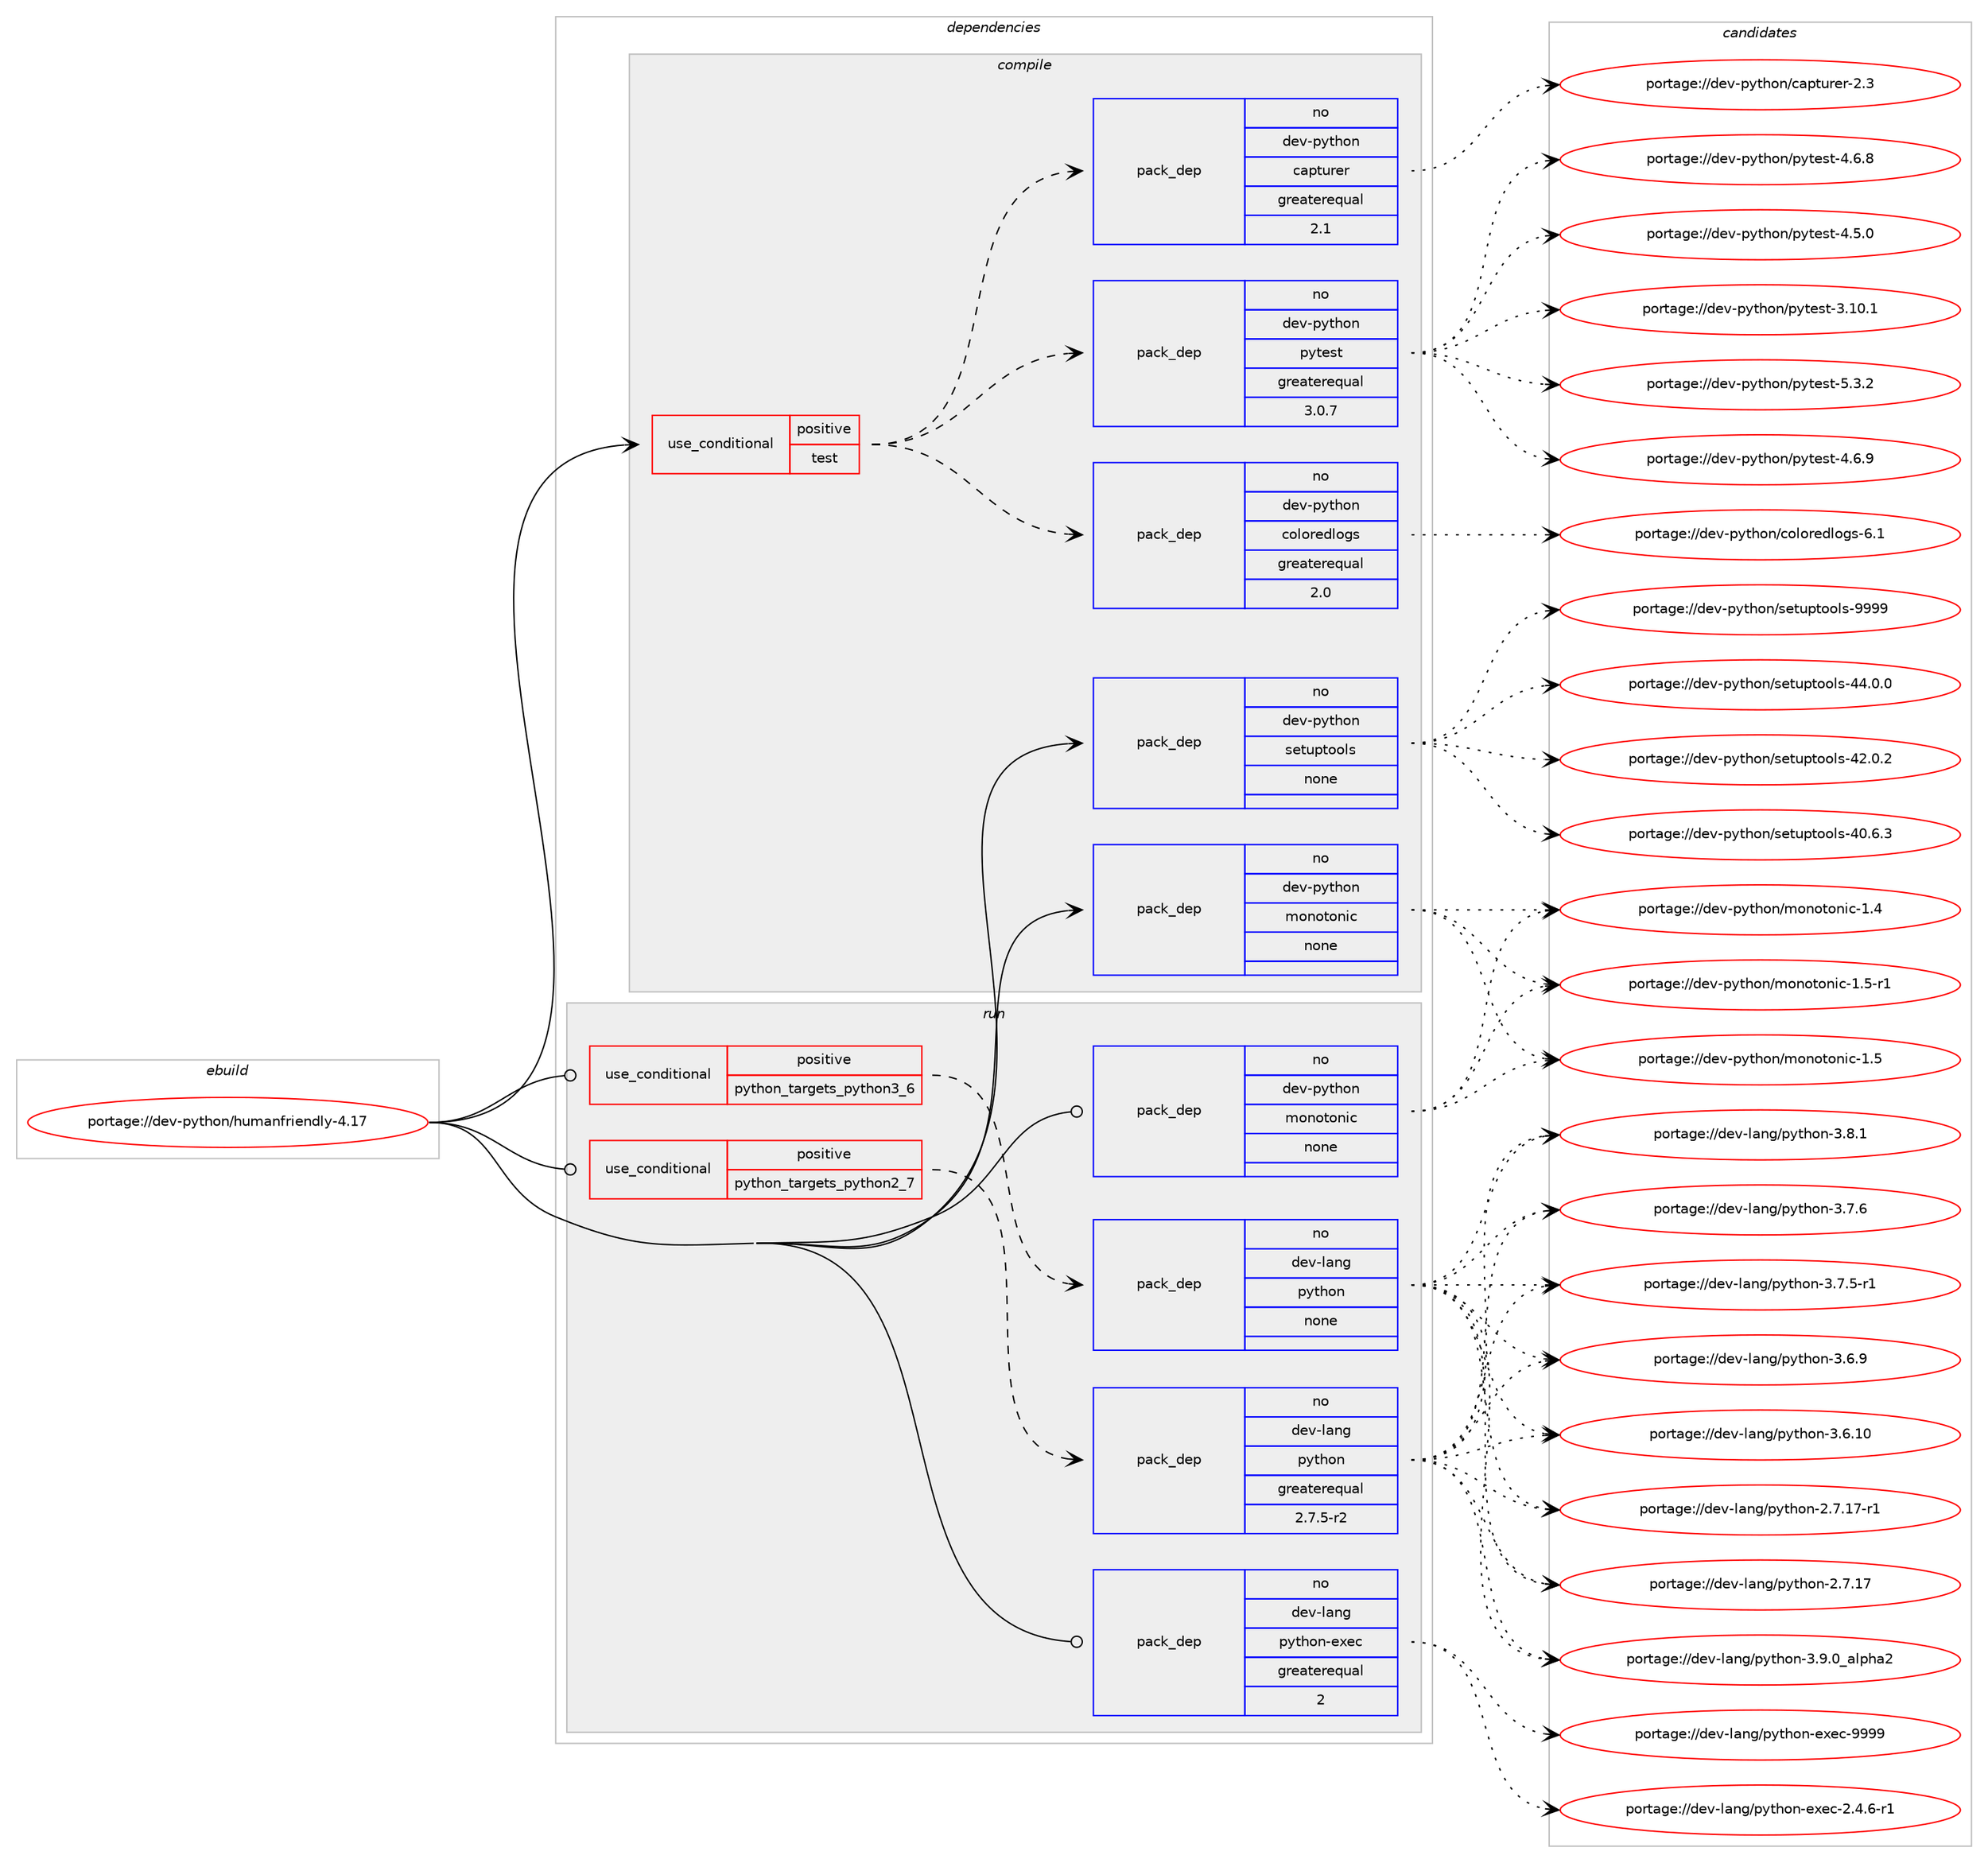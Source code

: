 digraph prolog {

# *************
# Graph options
# *************

newrank=true;
concentrate=true;
compound=true;
graph [rankdir=LR,fontname=Helvetica,fontsize=10,ranksep=1.5];#, ranksep=2.5, nodesep=0.2];
edge  [arrowhead=vee];
node  [fontname=Helvetica,fontsize=10];

# **********
# The ebuild
# **********

subgraph cluster_leftcol {
color=gray;
label=<<i>ebuild</i>>;
id [label="portage://dev-python/humanfriendly-4.17", color=red, width=4, href="../dev-python/humanfriendly-4.17.svg"];
}

# ****************
# The dependencies
# ****************

subgraph cluster_midcol {
color=gray;
label=<<i>dependencies</i>>;
subgraph cluster_compile {
fillcolor="#eeeeee";
style=filled;
label=<<i>compile</i>>;
subgraph cond114789 {
dependency456555 [label=<<TABLE BORDER="0" CELLBORDER="1" CELLSPACING="0" CELLPADDING="4"><TR><TD ROWSPAN="3" CELLPADDING="10">use_conditional</TD></TR><TR><TD>positive</TD></TR><TR><TD>test</TD></TR></TABLE>>, shape=none, color=red];
subgraph pack336783 {
dependency456556 [label=<<TABLE BORDER="0" CELLBORDER="1" CELLSPACING="0" CELLPADDING="4" WIDTH="220"><TR><TD ROWSPAN="6" CELLPADDING="30">pack_dep</TD></TR><TR><TD WIDTH="110">no</TD></TR><TR><TD>dev-python</TD></TR><TR><TD>capturer</TD></TR><TR><TD>greaterequal</TD></TR><TR><TD>2.1</TD></TR></TABLE>>, shape=none, color=blue];
}
dependency456555:e -> dependency456556:w [weight=20,style="dashed",arrowhead="vee"];
subgraph pack336784 {
dependency456557 [label=<<TABLE BORDER="0" CELLBORDER="1" CELLSPACING="0" CELLPADDING="4" WIDTH="220"><TR><TD ROWSPAN="6" CELLPADDING="30">pack_dep</TD></TR><TR><TD WIDTH="110">no</TD></TR><TR><TD>dev-python</TD></TR><TR><TD>coloredlogs</TD></TR><TR><TD>greaterequal</TD></TR><TR><TD>2.0</TD></TR></TABLE>>, shape=none, color=blue];
}
dependency456555:e -> dependency456557:w [weight=20,style="dashed",arrowhead="vee"];
subgraph pack336785 {
dependency456558 [label=<<TABLE BORDER="0" CELLBORDER="1" CELLSPACING="0" CELLPADDING="4" WIDTH="220"><TR><TD ROWSPAN="6" CELLPADDING="30">pack_dep</TD></TR><TR><TD WIDTH="110">no</TD></TR><TR><TD>dev-python</TD></TR><TR><TD>pytest</TD></TR><TR><TD>greaterequal</TD></TR><TR><TD>3.0.7</TD></TR></TABLE>>, shape=none, color=blue];
}
dependency456555:e -> dependency456558:w [weight=20,style="dashed",arrowhead="vee"];
}
id:e -> dependency456555:w [weight=20,style="solid",arrowhead="vee"];
subgraph pack336786 {
dependency456559 [label=<<TABLE BORDER="0" CELLBORDER="1" CELLSPACING="0" CELLPADDING="4" WIDTH="220"><TR><TD ROWSPAN="6" CELLPADDING="30">pack_dep</TD></TR><TR><TD WIDTH="110">no</TD></TR><TR><TD>dev-python</TD></TR><TR><TD>monotonic</TD></TR><TR><TD>none</TD></TR><TR><TD></TD></TR></TABLE>>, shape=none, color=blue];
}
id:e -> dependency456559:w [weight=20,style="solid",arrowhead="vee"];
subgraph pack336787 {
dependency456560 [label=<<TABLE BORDER="0" CELLBORDER="1" CELLSPACING="0" CELLPADDING="4" WIDTH="220"><TR><TD ROWSPAN="6" CELLPADDING="30">pack_dep</TD></TR><TR><TD WIDTH="110">no</TD></TR><TR><TD>dev-python</TD></TR><TR><TD>setuptools</TD></TR><TR><TD>none</TD></TR><TR><TD></TD></TR></TABLE>>, shape=none, color=blue];
}
id:e -> dependency456560:w [weight=20,style="solid",arrowhead="vee"];
}
subgraph cluster_compileandrun {
fillcolor="#eeeeee";
style=filled;
label=<<i>compile and run</i>>;
}
subgraph cluster_run {
fillcolor="#eeeeee";
style=filled;
label=<<i>run</i>>;
subgraph cond114790 {
dependency456561 [label=<<TABLE BORDER="0" CELLBORDER="1" CELLSPACING="0" CELLPADDING="4"><TR><TD ROWSPAN="3" CELLPADDING="10">use_conditional</TD></TR><TR><TD>positive</TD></TR><TR><TD>python_targets_python2_7</TD></TR></TABLE>>, shape=none, color=red];
subgraph pack336788 {
dependency456562 [label=<<TABLE BORDER="0" CELLBORDER="1" CELLSPACING="0" CELLPADDING="4" WIDTH="220"><TR><TD ROWSPAN="6" CELLPADDING="30">pack_dep</TD></TR><TR><TD WIDTH="110">no</TD></TR><TR><TD>dev-lang</TD></TR><TR><TD>python</TD></TR><TR><TD>greaterequal</TD></TR><TR><TD>2.7.5-r2</TD></TR></TABLE>>, shape=none, color=blue];
}
dependency456561:e -> dependency456562:w [weight=20,style="dashed",arrowhead="vee"];
}
id:e -> dependency456561:w [weight=20,style="solid",arrowhead="odot"];
subgraph cond114791 {
dependency456563 [label=<<TABLE BORDER="0" CELLBORDER="1" CELLSPACING="0" CELLPADDING="4"><TR><TD ROWSPAN="3" CELLPADDING="10">use_conditional</TD></TR><TR><TD>positive</TD></TR><TR><TD>python_targets_python3_6</TD></TR></TABLE>>, shape=none, color=red];
subgraph pack336789 {
dependency456564 [label=<<TABLE BORDER="0" CELLBORDER="1" CELLSPACING="0" CELLPADDING="4" WIDTH="220"><TR><TD ROWSPAN="6" CELLPADDING="30">pack_dep</TD></TR><TR><TD WIDTH="110">no</TD></TR><TR><TD>dev-lang</TD></TR><TR><TD>python</TD></TR><TR><TD>none</TD></TR><TR><TD></TD></TR></TABLE>>, shape=none, color=blue];
}
dependency456563:e -> dependency456564:w [weight=20,style="dashed",arrowhead="vee"];
}
id:e -> dependency456563:w [weight=20,style="solid",arrowhead="odot"];
subgraph pack336790 {
dependency456565 [label=<<TABLE BORDER="0" CELLBORDER="1" CELLSPACING="0" CELLPADDING="4" WIDTH="220"><TR><TD ROWSPAN="6" CELLPADDING="30">pack_dep</TD></TR><TR><TD WIDTH="110">no</TD></TR><TR><TD>dev-lang</TD></TR><TR><TD>python-exec</TD></TR><TR><TD>greaterequal</TD></TR><TR><TD>2</TD></TR></TABLE>>, shape=none, color=blue];
}
id:e -> dependency456565:w [weight=20,style="solid",arrowhead="odot"];
subgraph pack336791 {
dependency456566 [label=<<TABLE BORDER="0" CELLBORDER="1" CELLSPACING="0" CELLPADDING="4" WIDTH="220"><TR><TD ROWSPAN="6" CELLPADDING="30">pack_dep</TD></TR><TR><TD WIDTH="110">no</TD></TR><TR><TD>dev-python</TD></TR><TR><TD>monotonic</TD></TR><TR><TD>none</TD></TR><TR><TD></TD></TR></TABLE>>, shape=none, color=blue];
}
id:e -> dependency456566:w [weight=20,style="solid",arrowhead="odot"];
}
}

# **************
# The candidates
# **************

subgraph cluster_choices {
rank=same;
color=gray;
label=<<i>candidates</i>>;

subgraph choice336783 {
color=black;
nodesep=1;
choice1001011184511212111610411111047999711211611711410111445504651 [label="portage://dev-python/capturer-2.3", color=red, width=4,href="../dev-python/capturer-2.3.svg"];
dependency456556:e -> choice1001011184511212111610411111047999711211611711410111445504651:w [style=dotted,weight="100"];
}
subgraph choice336784 {
color=black;
nodesep=1;
choice10010111845112121116104111110479911110811111410110010811110311545544649 [label="portage://dev-python/coloredlogs-6.1", color=red, width=4,href="../dev-python/coloredlogs-6.1.svg"];
dependency456557:e -> choice10010111845112121116104111110479911110811111410110010811110311545544649:w [style=dotted,weight="100"];
}
subgraph choice336785 {
color=black;
nodesep=1;
choice1001011184511212111610411111047112121116101115116455346514650 [label="portage://dev-python/pytest-5.3.2", color=red, width=4,href="../dev-python/pytest-5.3.2.svg"];
choice1001011184511212111610411111047112121116101115116455246544657 [label="portage://dev-python/pytest-4.6.9", color=red, width=4,href="../dev-python/pytest-4.6.9.svg"];
choice1001011184511212111610411111047112121116101115116455246544656 [label="portage://dev-python/pytest-4.6.8", color=red, width=4,href="../dev-python/pytest-4.6.8.svg"];
choice1001011184511212111610411111047112121116101115116455246534648 [label="portage://dev-python/pytest-4.5.0", color=red, width=4,href="../dev-python/pytest-4.5.0.svg"];
choice100101118451121211161041111104711212111610111511645514649484649 [label="portage://dev-python/pytest-3.10.1", color=red, width=4,href="../dev-python/pytest-3.10.1.svg"];
dependency456558:e -> choice1001011184511212111610411111047112121116101115116455346514650:w [style=dotted,weight="100"];
dependency456558:e -> choice1001011184511212111610411111047112121116101115116455246544657:w [style=dotted,weight="100"];
dependency456558:e -> choice1001011184511212111610411111047112121116101115116455246544656:w [style=dotted,weight="100"];
dependency456558:e -> choice1001011184511212111610411111047112121116101115116455246534648:w [style=dotted,weight="100"];
dependency456558:e -> choice100101118451121211161041111104711212111610111511645514649484649:w [style=dotted,weight="100"];
}
subgraph choice336786 {
color=black;
nodesep=1;
choice100101118451121211161041111104710911111011111611111010599454946534511449 [label="portage://dev-python/monotonic-1.5-r1", color=red, width=4,href="../dev-python/monotonic-1.5-r1.svg"];
choice10010111845112121116104111110471091111101111161111101059945494653 [label="portage://dev-python/monotonic-1.5", color=red, width=4,href="../dev-python/monotonic-1.5.svg"];
choice10010111845112121116104111110471091111101111161111101059945494652 [label="portage://dev-python/monotonic-1.4", color=red, width=4,href="../dev-python/monotonic-1.4.svg"];
dependency456559:e -> choice100101118451121211161041111104710911111011111611111010599454946534511449:w [style=dotted,weight="100"];
dependency456559:e -> choice10010111845112121116104111110471091111101111161111101059945494653:w [style=dotted,weight="100"];
dependency456559:e -> choice10010111845112121116104111110471091111101111161111101059945494652:w [style=dotted,weight="100"];
}
subgraph choice336787 {
color=black;
nodesep=1;
choice10010111845112121116104111110471151011161171121161111111081154557575757 [label="portage://dev-python/setuptools-9999", color=red, width=4,href="../dev-python/setuptools-9999.svg"];
choice100101118451121211161041111104711510111611711211611111110811545525246484648 [label="portage://dev-python/setuptools-44.0.0", color=red, width=4,href="../dev-python/setuptools-44.0.0.svg"];
choice100101118451121211161041111104711510111611711211611111110811545525046484650 [label="portage://dev-python/setuptools-42.0.2", color=red, width=4,href="../dev-python/setuptools-42.0.2.svg"];
choice100101118451121211161041111104711510111611711211611111110811545524846544651 [label="portage://dev-python/setuptools-40.6.3", color=red, width=4,href="../dev-python/setuptools-40.6.3.svg"];
dependency456560:e -> choice10010111845112121116104111110471151011161171121161111111081154557575757:w [style=dotted,weight="100"];
dependency456560:e -> choice100101118451121211161041111104711510111611711211611111110811545525246484648:w [style=dotted,weight="100"];
dependency456560:e -> choice100101118451121211161041111104711510111611711211611111110811545525046484650:w [style=dotted,weight="100"];
dependency456560:e -> choice100101118451121211161041111104711510111611711211611111110811545524846544651:w [style=dotted,weight="100"];
}
subgraph choice336788 {
color=black;
nodesep=1;
choice10010111845108971101034711212111610411111045514657464895971081121049750 [label="portage://dev-lang/python-3.9.0_alpha2", color=red, width=4,href="../dev-lang/python-3.9.0_alpha2.svg"];
choice100101118451089711010347112121116104111110455146564649 [label="portage://dev-lang/python-3.8.1", color=red, width=4,href="../dev-lang/python-3.8.1.svg"];
choice100101118451089711010347112121116104111110455146554654 [label="portage://dev-lang/python-3.7.6", color=red, width=4,href="../dev-lang/python-3.7.6.svg"];
choice1001011184510897110103471121211161041111104551465546534511449 [label="portage://dev-lang/python-3.7.5-r1", color=red, width=4,href="../dev-lang/python-3.7.5-r1.svg"];
choice100101118451089711010347112121116104111110455146544657 [label="portage://dev-lang/python-3.6.9", color=red, width=4,href="../dev-lang/python-3.6.9.svg"];
choice10010111845108971101034711212111610411111045514654464948 [label="portage://dev-lang/python-3.6.10", color=red, width=4,href="../dev-lang/python-3.6.10.svg"];
choice100101118451089711010347112121116104111110455046554649554511449 [label="portage://dev-lang/python-2.7.17-r1", color=red, width=4,href="../dev-lang/python-2.7.17-r1.svg"];
choice10010111845108971101034711212111610411111045504655464955 [label="portage://dev-lang/python-2.7.17", color=red, width=4,href="../dev-lang/python-2.7.17.svg"];
dependency456562:e -> choice10010111845108971101034711212111610411111045514657464895971081121049750:w [style=dotted,weight="100"];
dependency456562:e -> choice100101118451089711010347112121116104111110455146564649:w [style=dotted,weight="100"];
dependency456562:e -> choice100101118451089711010347112121116104111110455146554654:w [style=dotted,weight="100"];
dependency456562:e -> choice1001011184510897110103471121211161041111104551465546534511449:w [style=dotted,weight="100"];
dependency456562:e -> choice100101118451089711010347112121116104111110455146544657:w [style=dotted,weight="100"];
dependency456562:e -> choice10010111845108971101034711212111610411111045514654464948:w [style=dotted,weight="100"];
dependency456562:e -> choice100101118451089711010347112121116104111110455046554649554511449:w [style=dotted,weight="100"];
dependency456562:e -> choice10010111845108971101034711212111610411111045504655464955:w [style=dotted,weight="100"];
}
subgraph choice336789 {
color=black;
nodesep=1;
choice10010111845108971101034711212111610411111045514657464895971081121049750 [label="portage://dev-lang/python-3.9.0_alpha2", color=red, width=4,href="../dev-lang/python-3.9.0_alpha2.svg"];
choice100101118451089711010347112121116104111110455146564649 [label="portage://dev-lang/python-3.8.1", color=red, width=4,href="../dev-lang/python-3.8.1.svg"];
choice100101118451089711010347112121116104111110455146554654 [label="portage://dev-lang/python-3.7.6", color=red, width=4,href="../dev-lang/python-3.7.6.svg"];
choice1001011184510897110103471121211161041111104551465546534511449 [label="portage://dev-lang/python-3.7.5-r1", color=red, width=4,href="../dev-lang/python-3.7.5-r1.svg"];
choice100101118451089711010347112121116104111110455146544657 [label="portage://dev-lang/python-3.6.9", color=red, width=4,href="../dev-lang/python-3.6.9.svg"];
choice10010111845108971101034711212111610411111045514654464948 [label="portage://dev-lang/python-3.6.10", color=red, width=4,href="../dev-lang/python-3.6.10.svg"];
choice100101118451089711010347112121116104111110455046554649554511449 [label="portage://dev-lang/python-2.7.17-r1", color=red, width=4,href="../dev-lang/python-2.7.17-r1.svg"];
choice10010111845108971101034711212111610411111045504655464955 [label="portage://dev-lang/python-2.7.17", color=red, width=4,href="../dev-lang/python-2.7.17.svg"];
dependency456564:e -> choice10010111845108971101034711212111610411111045514657464895971081121049750:w [style=dotted,weight="100"];
dependency456564:e -> choice100101118451089711010347112121116104111110455146564649:w [style=dotted,weight="100"];
dependency456564:e -> choice100101118451089711010347112121116104111110455146554654:w [style=dotted,weight="100"];
dependency456564:e -> choice1001011184510897110103471121211161041111104551465546534511449:w [style=dotted,weight="100"];
dependency456564:e -> choice100101118451089711010347112121116104111110455146544657:w [style=dotted,weight="100"];
dependency456564:e -> choice10010111845108971101034711212111610411111045514654464948:w [style=dotted,weight="100"];
dependency456564:e -> choice100101118451089711010347112121116104111110455046554649554511449:w [style=dotted,weight="100"];
dependency456564:e -> choice10010111845108971101034711212111610411111045504655464955:w [style=dotted,weight="100"];
}
subgraph choice336790 {
color=black;
nodesep=1;
choice10010111845108971101034711212111610411111045101120101994557575757 [label="portage://dev-lang/python-exec-9999", color=red, width=4,href="../dev-lang/python-exec-9999.svg"];
choice10010111845108971101034711212111610411111045101120101994550465246544511449 [label="portage://dev-lang/python-exec-2.4.6-r1", color=red, width=4,href="../dev-lang/python-exec-2.4.6-r1.svg"];
dependency456565:e -> choice10010111845108971101034711212111610411111045101120101994557575757:w [style=dotted,weight="100"];
dependency456565:e -> choice10010111845108971101034711212111610411111045101120101994550465246544511449:w [style=dotted,weight="100"];
}
subgraph choice336791 {
color=black;
nodesep=1;
choice100101118451121211161041111104710911111011111611111010599454946534511449 [label="portage://dev-python/monotonic-1.5-r1", color=red, width=4,href="../dev-python/monotonic-1.5-r1.svg"];
choice10010111845112121116104111110471091111101111161111101059945494653 [label="portage://dev-python/monotonic-1.5", color=red, width=4,href="../dev-python/monotonic-1.5.svg"];
choice10010111845112121116104111110471091111101111161111101059945494652 [label="portage://dev-python/monotonic-1.4", color=red, width=4,href="../dev-python/monotonic-1.4.svg"];
dependency456566:e -> choice100101118451121211161041111104710911111011111611111010599454946534511449:w [style=dotted,weight="100"];
dependency456566:e -> choice10010111845112121116104111110471091111101111161111101059945494653:w [style=dotted,weight="100"];
dependency456566:e -> choice10010111845112121116104111110471091111101111161111101059945494652:w [style=dotted,weight="100"];
}
}

}
